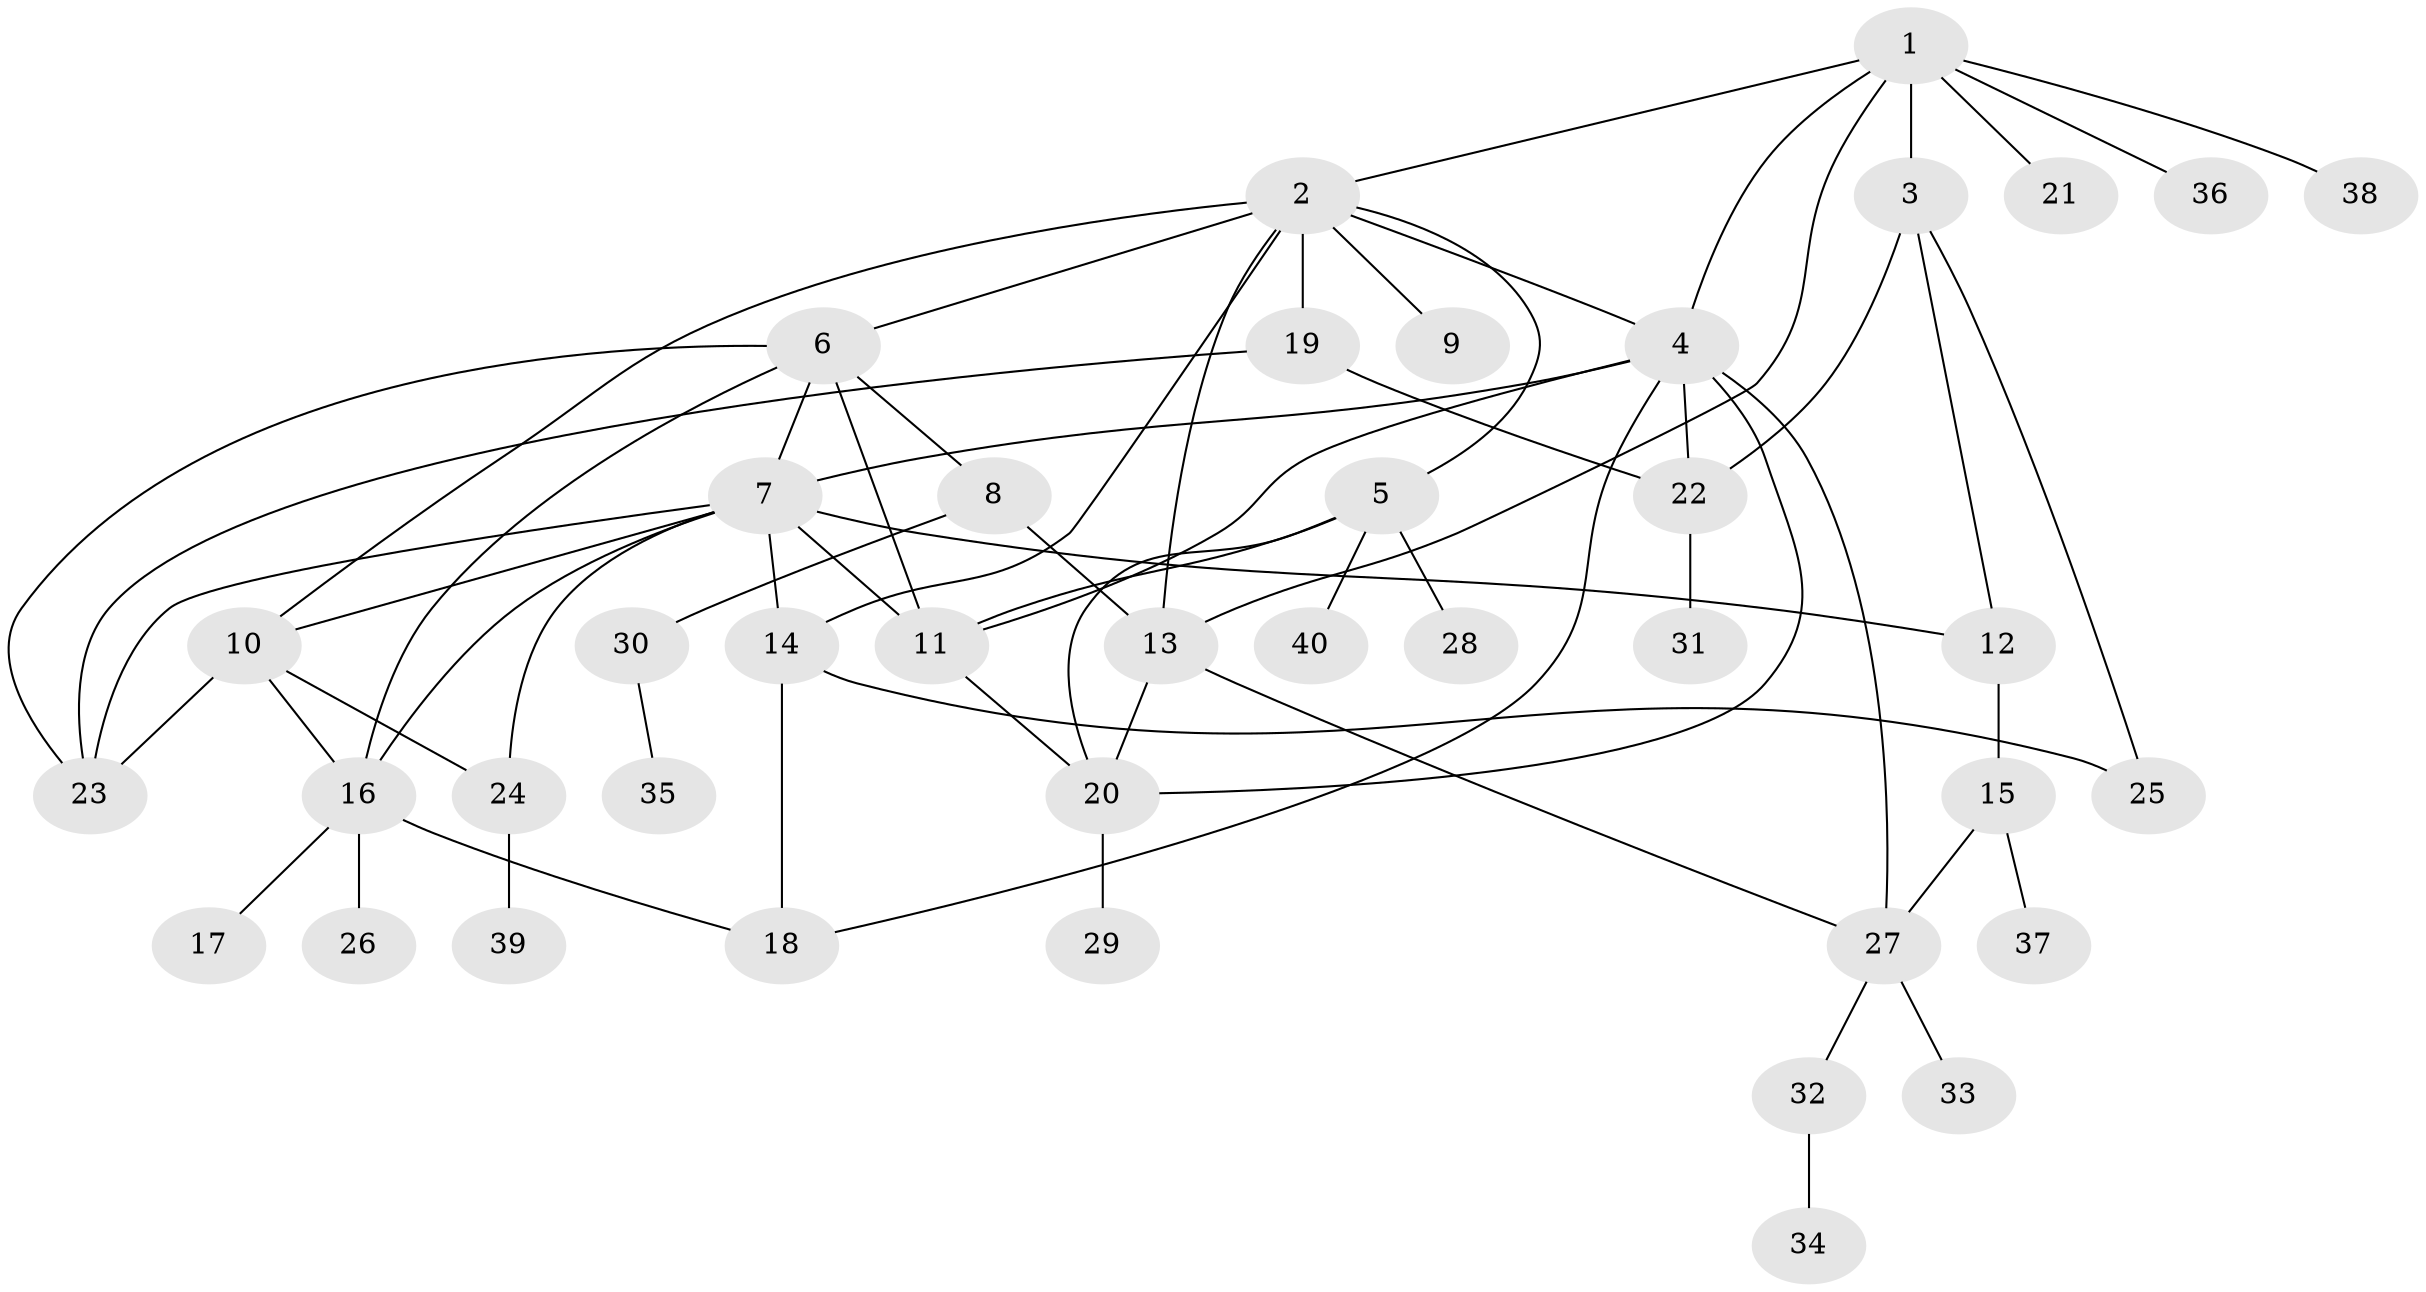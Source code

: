 // original degree distribution, {20: 0.01020408163265306, 12: 0.01020408163265306, 1: 0.4897959183673469, 13: 0.01020408163265306, 6: 0.030612244897959183, 2: 0.23469387755102042, 7: 0.030612244897959183, 17: 0.01020408163265306, 4: 0.061224489795918366, 3: 0.09183673469387756, 5: 0.02040816326530612}
// Generated by graph-tools (version 1.1) at 2025/50/03/04/25 22:50:26]
// undirected, 40 vertices, 65 edges
graph export_dot {
  node [color=gray90,style=filled];
  1;
  2;
  3;
  4;
  5;
  6;
  7;
  8;
  9;
  10;
  11;
  12;
  13;
  14;
  15;
  16;
  17;
  18;
  19;
  20;
  21;
  22;
  23;
  24;
  25;
  26;
  27;
  28;
  29;
  30;
  31;
  32;
  33;
  34;
  35;
  36;
  37;
  38;
  39;
  40;
  1 -- 2 [weight=1.0];
  1 -- 3 [weight=11.0];
  1 -- 4 [weight=1.0];
  1 -- 13 [weight=1.0];
  1 -- 21 [weight=1.0];
  1 -- 36 [weight=1.0];
  1 -- 38 [weight=1.0];
  2 -- 4 [weight=1.0];
  2 -- 5 [weight=1.0];
  2 -- 6 [weight=1.0];
  2 -- 9 [weight=1.0];
  2 -- 10 [weight=1.0];
  2 -- 13 [weight=1.0];
  2 -- 14 [weight=1.0];
  2 -- 19 [weight=3.0];
  3 -- 12 [weight=1.0];
  3 -- 22 [weight=1.0];
  3 -- 25 [weight=1.0];
  4 -- 7 [weight=1.0];
  4 -- 11 [weight=1.0];
  4 -- 18 [weight=1.0];
  4 -- 20 [weight=1.0];
  4 -- 22 [weight=1.0];
  4 -- 27 [weight=5.0];
  5 -- 11 [weight=1.0];
  5 -- 20 [weight=1.0];
  5 -- 28 [weight=1.0];
  5 -- 40 [weight=1.0];
  6 -- 7 [weight=1.0];
  6 -- 8 [weight=1.0];
  6 -- 11 [weight=1.0];
  6 -- 16 [weight=1.0];
  6 -- 23 [weight=1.0];
  7 -- 10 [weight=1.0];
  7 -- 11 [weight=8.0];
  7 -- 12 [weight=1.0];
  7 -- 14 [weight=1.0];
  7 -- 16 [weight=1.0];
  7 -- 23 [weight=1.0];
  7 -- 24 [weight=1.0];
  8 -- 13 [weight=1.0];
  8 -- 30 [weight=1.0];
  10 -- 16 [weight=1.0];
  10 -- 23 [weight=1.0];
  10 -- 24 [weight=1.0];
  11 -- 20 [weight=1.0];
  12 -- 15 [weight=2.0];
  13 -- 20 [weight=1.0];
  13 -- 27 [weight=1.0];
  14 -- 18 [weight=1.0];
  14 -- 25 [weight=3.0];
  15 -- 27 [weight=1.0];
  15 -- 37 [weight=1.0];
  16 -- 17 [weight=1.0];
  16 -- 18 [weight=1.0];
  16 -- 26 [weight=1.0];
  19 -- 22 [weight=1.0];
  19 -- 23 [weight=1.0];
  20 -- 29 [weight=1.0];
  22 -- 31 [weight=2.0];
  24 -- 39 [weight=1.0];
  27 -- 32 [weight=1.0];
  27 -- 33 [weight=1.0];
  30 -- 35 [weight=1.0];
  32 -- 34 [weight=1.0];
}
